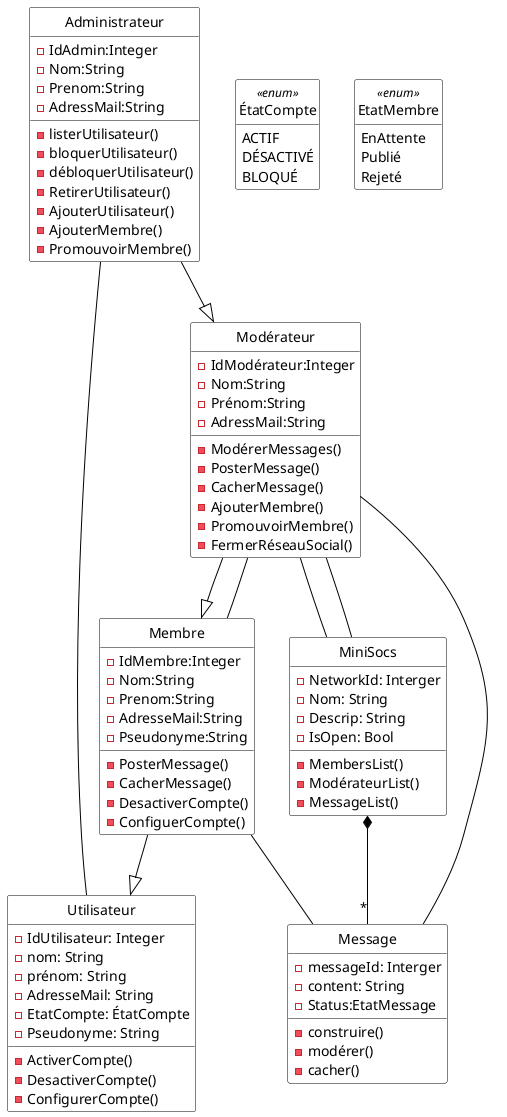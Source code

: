 @startuml

'Diagramme de classes (PlantUML)'

'Configuration charte graphique'
hide empty methods
hide circle
skinparam class {
  BackgroundColor White
  ArrowColor Black
  BorderColor Black
}

'Classes, énumérations, etc.'
class MiniSocs {
  -NetworkId: Interger
  -Nom: String
  -Descrip: String
  -IsOpen: Bool
  -MembersList()
  -ModérateurList()
  -MessageList()
}


class Utilisateur {
  - IdUtilisateur: Integer
  - nom: String
  - prénom: String
  - AdresseMail: String
  -EtatCompte: ÉtatCompte
  -Pseudonyme: String
  -ActiverCompte()
  -DesactiverCompte()
  -ConfigurerCompte()
}


class Membre{
  -IdMembre:Integer
  -Nom:String
  -Prenom:String
  -AdresseMail:String
  - Pseudonyme:String
  -PosterMessage()
  -CacherMessage()
  -DesactiverCompte()
  -ConfiguerCompte()
}


class Administrateur{
  -IdAdmin:Integer
  -Nom:String
  -Prenom:String
  -AdressMail:String
  -listerUtilisateur()
  -bloquerUtilisateur()
  -débloquerUtilisateur()
  -RetirerUtilisateur()
  -AjouterUtilisateur()
  -AjouterMembre()
  -PromouvoirMembre()
}
class Modérateur {
  -IdModérateur:Integer
  -Nom:String
  -Prénom:String
  -AdressMail:String
  -ModérerMessages()
  -PosterMessage()
  -CacherMessage()
  -AjouterMembre()
  -PromouvoirMembre()
  -FermerRéseauSocial()
  
}

class Message{
  -messageId: Interger
  -content: String
  -Status:EtatMessage
  -construire()
  -modérer()
  -cacher()
}

enum ÉtatCompte <<enum>> {
  ACTIF
  DÉSACTIVÉ
  BLOQUÉ
}

enum EtatMembre <<enum>>{
  EnAttente
  Publié
  Rejeté
}

'Associations, etc.'

Administrateur--|> Modérateur
Administrateur-- Utilisateur
Membre --|> Utilisateur 
Modérateur --|> Membre
Modérateur--Membre
Modérateur--MiniSocs
Membre-- Message
Modérateur--Message
Modérateur--MiniSocs
MiniSocs*--"*" Message


'Au besoin, aides pour le positionnement'

@enduml
